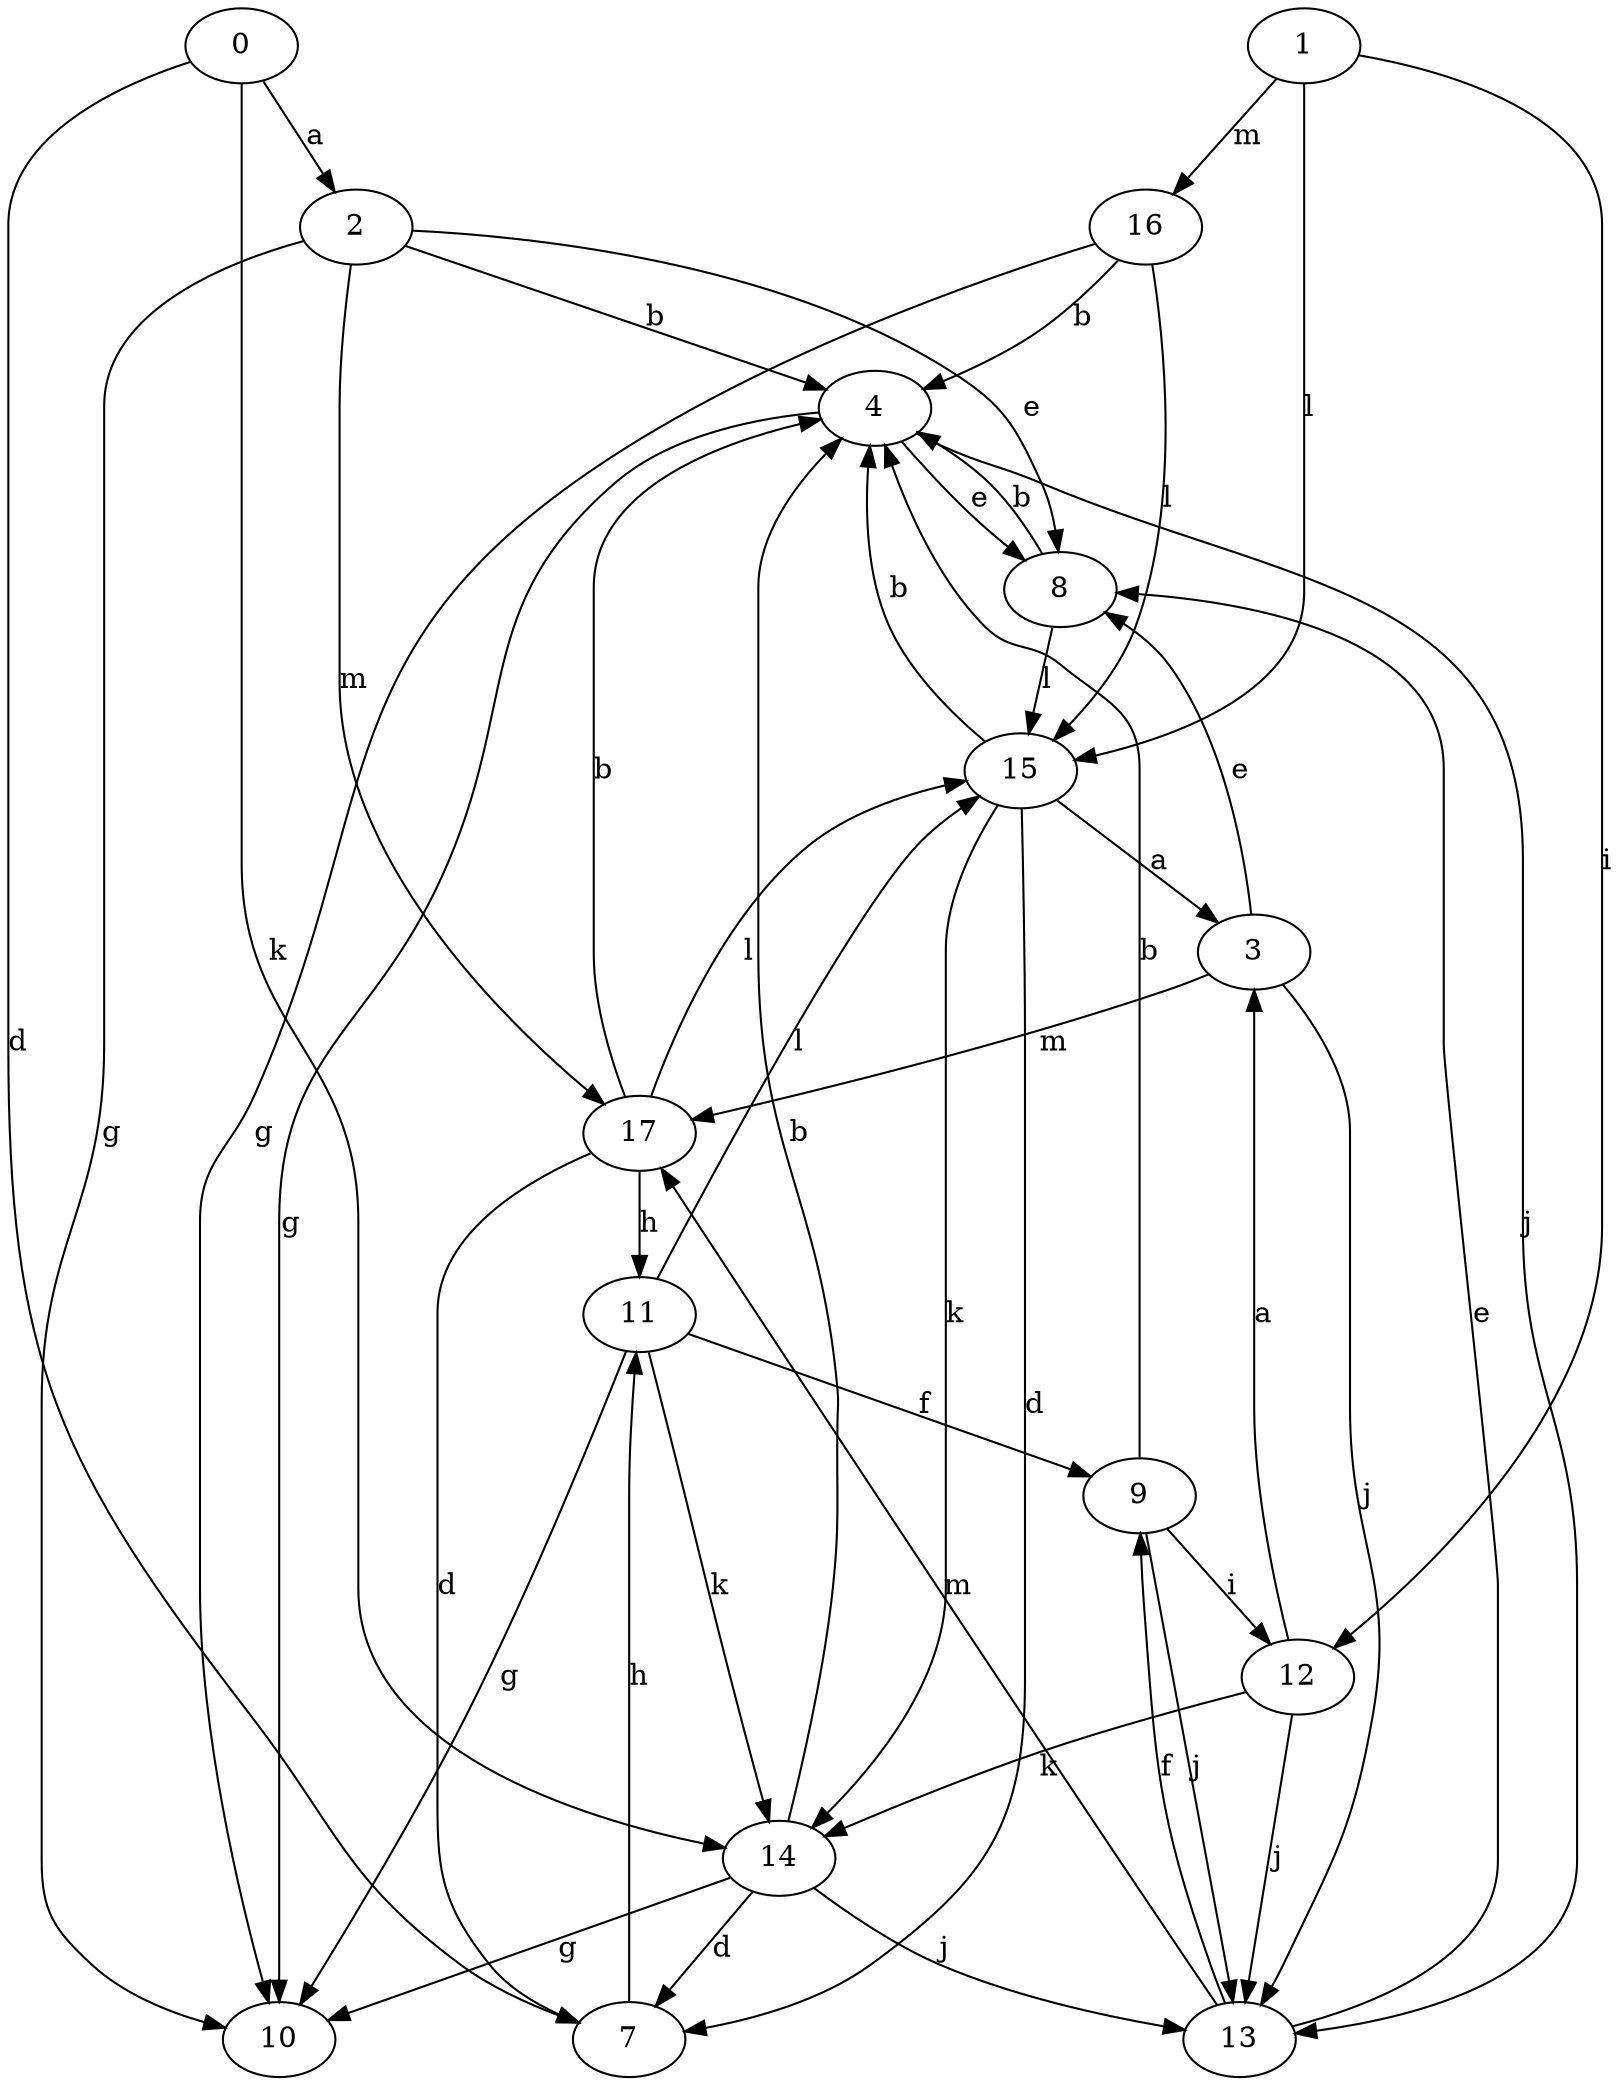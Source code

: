 strict digraph  {
2;
0;
3;
4;
7;
8;
9;
10;
11;
12;
13;
14;
1;
15;
16;
17;
2 -> 4  [label=b];
2 -> 8  [label=e];
2 -> 10  [label=g];
2 -> 17  [label=m];
0 -> 2  [label=a];
0 -> 7  [label=d];
0 -> 14  [label=k];
3 -> 8  [label=e];
3 -> 13  [label=j];
3 -> 17  [label=m];
4 -> 8  [label=e];
4 -> 10  [label=g];
4 -> 13  [label=j];
7 -> 11  [label=h];
8 -> 4  [label=b];
8 -> 15  [label=l];
9 -> 4  [label=b];
9 -> 12  [label=i];
9 -> 13  [label=j];
11 -> 9  [label=f];
11 -> 10  [label=g];
11 -> 14  [label=k];
11 -> 15  [label=l];
12 -> 3  [label=a];
12 -> 13  [label=j];
12 -> 14  [label=k];
13 -> 8  [label=e];
13 -> 9  [label=f];
13 -> 17  [label=m];
14 -> 4  [label=b];
14 -> 7  [label=d];
14 -> 10  [label=g];
14 -> 13  [label=j];
1 -> 12  [label=i];
1 -> 15  [label=l];
1 -> 16  [label=m];
15 -> 3  [label=a];
15 -> 4  [label=b];
15 -> 7  [label=d];
15 -> 14  [label=k];
16 -> 4  [label=b];
16 -> 10  [label=g];
16 -> 15  [label=l];
17 -> 4  [label=b];
17 -> 7  [label=d];
17 -> 11  [label=h];
17 -> 15  [label=l];
}
